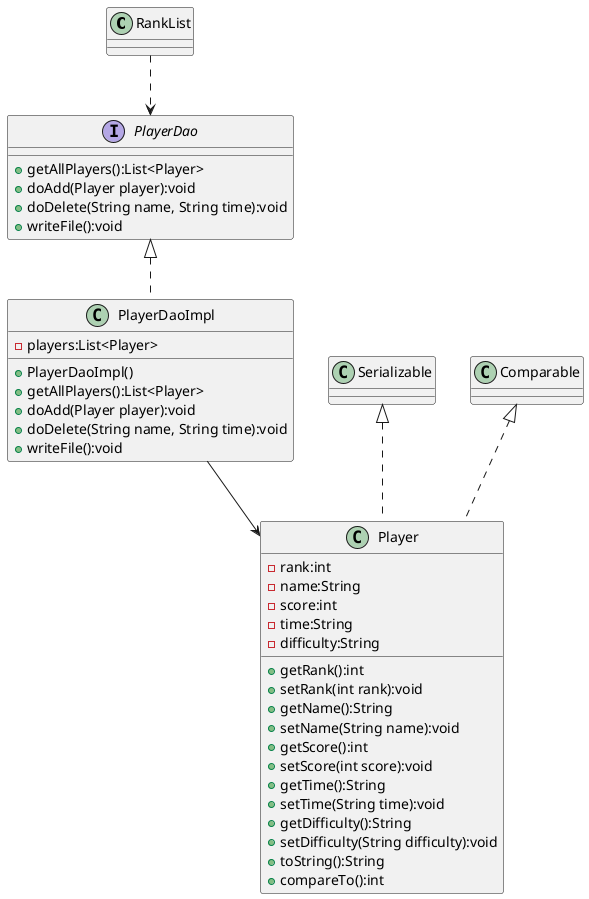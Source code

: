 @startuml
'https://plantuml.com/class-diagram

class RankList{}

interface PlayerDao {
    + getAllPlayers():List<Player>
    + doAdd(Player player):void
    + doDelete(String name, String time):void
    + writeFile():void
}

class PlayerDaoImpl {
    - players:List<Player>
    + PlayerDaoImpl()
    + getAllPlayers():List<Player>
    + doAdd(Player player):void
    + doDelete(String name, String time):void
    + writeFile():void
}

class Player {
    - rank:int
    - name:String
    - score:int
    - time:String
    - difficulty:String
    + getRank():int
    + setRank(int rank):void
    + getName():String
    + setName(String name):void
    + getScore():int
    + setScore(int score):void
    + getTime():String
    + setTime(String time):void
    + getDifficulty():String
    + setDifficulty(String difficulty):void
    + toString():String
    + compareTo():int
}

RankList ..> PlayerDao

PlayerDao <|.. PlayerDaoImpl

PlayerDaoImpl --> Player

Serializable <|.. Player
Comparable <|.. Player

@enduml